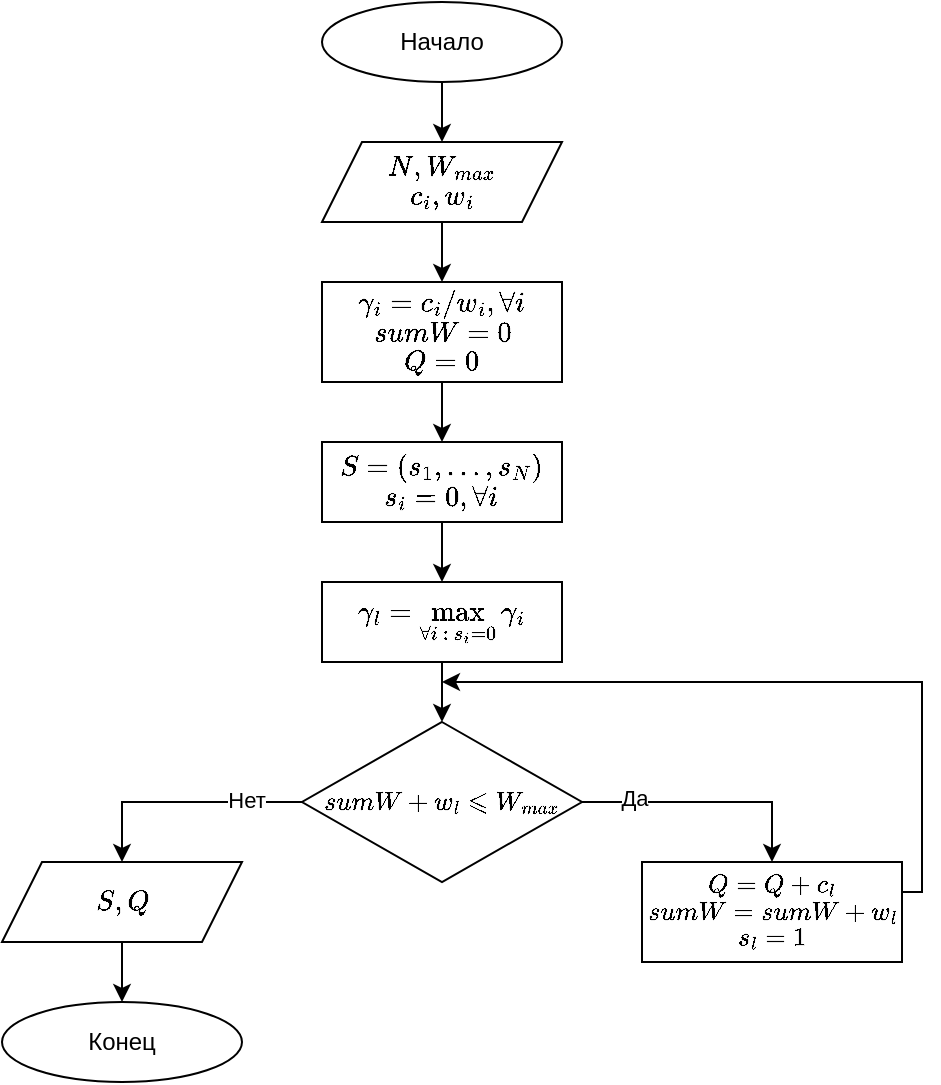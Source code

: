 <mxfile version="20.6.2" type="device"><diagram id="C5RBs43oDa-KdzZeNtuy" name="Page-1"><mxGraphModel dx="429" dy="873" grid="1" gridSize="10" guides="1" tooltips="1" connect="1" arrows="1" fold="1" page="1" pageScale="1" pageWidth="827" pageHeight="1169" math="1" shadow="0"><root><mxCell id="WIyWlLk6GJQsqaUBKTNV-0"/><mxCell id="WIyWlLk6GJQsqaUBKTNV-1" parent="WIyWlLk6GJQsqaUBKTNV-0"/><mxCell id="JA8SE-zH-Myi5H22iHN5-4" style="edgeStyle=orthogonalEdgeStyle;rounded=0;orthogonalLoop=1;jettySize=auto;html=1;entryX=0.5;entryY=0;entryDx=0;entryDy=0;" parent="WIyWlLk6GJQsqaUBKTNV-1" source="JA8SE-zH-Myi5H22iHN5-0" edge="1"><mxGeometry relative="1" as="geometry"><mxPoint x="260" y="110" as="targetPoint"/></mxGeometry></mxCell><mxCell id="JA8SE-zH-Myi5H22iHN5-0" value="Начало" style="ellipse;whiteSpace=wrap;html=1;" parent="WIyWlLk6GJQsqaUBKTNV-1" vertex="1"><mxGeometry x="200" y="40" width="120" height="40" as="geometry"/></mxCell><mxCell id="JA8SE-zH-Myi5H22iHN5-5" style="edgeStyle=orthogonalEdgeStyle;rounded=0;orthogonalLoop=1;jettySize=auto;html=1;entryX=0.5;entryY=0;entryDx=0;entryDy=0;" parent="WIyWlLk6GJQsqaUBKTNV-1" target="JA8SE-zH-Myi5H22iHN5-2" edge="1"><mxGeometry relative="1" as="geometry"><mxPoint x="260" y="150" as="sourcePoint"/></mxGeometry></mxCell><mxCell id="JA8SE-zH-Myi5H22iHN5-6" style="edgeStyle=orthogonalEdgeStyle;rounded=0;orthogonalLoop=1;jettySize=auto;html=1;entryX=0.5;entryY=0;entryDx=0;entryDy=0;" parent="WIyWlLk6GJQsqaUBKTNV-1" source="JA8SE-zH-Myi5H22iHN5-2" target="JA8SE-zH-Myi5H22iHN5-3" edge="1"><mxGeometry relative="1" as="geometry"/></mxCell><mxCell id="JA8SE-zH-Myi5H22iHN5-2" value="\( \gamma_i = c_i / w_i, \forall i \)&lt;br&gt;\( sumW = 0 \)&lt;br&gt;\( Q = 0 \)" style="rounded=0;whiteSpace=wrap;html=1;" parent="WIyWlLk6GJQsqaUBKTNV-1" vertex="1"><mxGeometry x="200" y="180" width="120" height="50" as="geometry"/></mxCell><mxCell id="JA8SE-zH-Myi5H22iHN5-8" style="edgeStyle=orthogonalEdgeStyle;rounded=0;orthogonalLoop=1;jettySize=auto;html=1;entryX=0.5;entryY=0;entryDx=0;entryDy=0;" parent="WIyWlLk6GJQsqaUBKTNV-1" source="JA8SE-zH-Myi5H22iHN5-3" target="JA8SE-zH-Myi5H22iHN5-7" edge="1"><mxGeometry relative="1" as="geometry"/></mxCell><mxCell id="JA8SE-zH-Myi5H22iHN5-3" value="\(S = (s_1, \ldots, s_N) \)&lt;br&gt;\( s_i = 0, \forall i \)" style="rounded=0;whiteSpace=wrap;html=1;" parent="WIyWlLk6GJQsqaUBKTNV-1" vertex="1"><mxGeometry x="200" y="260" width="120" height="40" as="geometry"/></mxCell><mxCell id="JA8SE-zH-Myi5H22iHN5-10" style="edgeStyle=orthogonalEdgeStyle;rounded=0;orthogonalLoop=1;jettySize=auto;html=1;entryX=0.5;entryY=0;entryDx=0;entryDy=0;fontSize=11;" parent="WIyWlLk6GJQsqaUBKTNV-1" source="JA8SE-zH-Myi5H22iHN5-7" target="JA8SE-zH-Myi5H22iHN5-9" edge="1"><mxGeometry relative="1" as="geometry"/></mxCell><mxCell id="JA8SE-zH-Myi5H22iHN5-7" value="$$ \gamma_l = \max_{\forall i ~:~ s_i = 0} \gamma_i $$" style="rounded=0;whiteSpace=wrap;html=1;" parent="WIyWlLk6GJQsqaUBKTNV-1" vertex="1"><mxGeometry x="200" y="330" width="120" height="40" as="geometry"/></mxCell><mxCell id="JA8SE-zH-Myi5H22iHN5-12" value="" style="edgeStyle=orthogonalEdgeStyle;rounded=0;orthogonalLoop=1;jettySize=auto;html=1;fontSize=11;entryX=0.5;entryY=0;entryDx=0;entryDy=0;" parent="WIyWlLk6GJQsqaUBKTNV-1" source="JA8SE-zH-Myi5H22iHN5-9" target="JA8SE-zH-Myi5H22iHN5-11" edge="1"><mxGeometry relative="1" as="geometry"/></mxCell><mxCell id="NTG9b4YNwwAJBTQuud3--0" value="Да" style="edgeLabel;html=1;align=center;verticalAlign=middle;resizable=0;points=[];" parent="JA8SE-zH-Myi5H22iHN5-12" vertex="1" connectable="0"><mxGeometry x="-0.589" y="2" relative="1" as="geometry"><mxPoint as="offset"/></mxGeometry></mxCell><mxCell id="RUgPRPPWSQiQ4KIHXmti-1" style="edgeStyle=orthogonalEdgeStyle;rounded=0;orthogonalLoop=1;jettySize=auto;html=1;entryX=0.5;entryY=0;entryDx=0;entryDy=0;exitX=0;exitY=0.5;exitDx=0;exitDy=0;exitPerimeter=0;" parent="WIyWlLk6GJQsqaUBKTNV-1" source="JA8SE-zH-Myi5H22iHN5-9" target="RUgPRPPWSQiQ4KIHXmti-2" edge="1"><mxGeometry relative="1" as="geometry"><mxPoint x="160" y="480" as="targetPoint"/></mxGeometry></mxCell><mxCell id="NTG9b4YNwwAJBTQuud3--1" value="Нет" style="edgeLabel;html=1;align=center;verticalAlign=middle;resizable=0;points=[];" parent="RUgPRPPWSQiQ4KIHXmti-1" vertex="1" connectable="0"><mxGeometry x="-0.532" y="-1" relative="1" as="geometry"><mxPoint as="offset"/></mxGeometry></mxCell><mxCell id="JA8SE-zH-Myi5H22iHN5-9" value="\( sumW + w_l \leqslant W_{max} \)" style="rhombus;whiteSpace=wrap;html=1;fontSize=11;" parent="WIyWlLk6GJQsqaUBKTNV-1" vertex="1"><mxGeometry x="190" y="400" width="140" height="80" as="geometry"/></mxCell><mxCell id="RUgPRPPWSQiQ4KIHXmti-0" style="edgeStyle=orthogonalEdgeStyle;rounded=0;orthogonalLoop=1;jettySize=auto;html=1;exitX=1;exitY=0.5;exitDx=0;exitDy=0;" parent="WIyWlLk6GJQsqaUBKTNV-1" source="JA8SE-zH-Myi5H22iHN5-11" edge="1"><mxGeometry relative="1" as="geometry"><mxPoint x="260" y="380" as="targetPoint"/><Array as="points"><mxPoint x="500" y="485"/><mxPoint x="500" y="380"/><mxPoint x="260" y="380"/></Array></mxGeometry></mxCell><mxCell id="JA8SE-zH-Myi5H22iHN5-11" value="\( Q = Q + c_l \)&lt;br&gt;\( sumW = sumW + w_l \)&lt;br&gt;\( s_l = 1 \)" style="whiteSpace=wrap;html=1;fontSize=11;" parent="WIyWlLk6GJQsqaUBKTNV-1" vertex="1"><mxGeometry x="360" y="470" width="130" height="50" as="geometry"/></mxCell><mxCell id="RUgPRPPWSQiQ4KIHXmti-7" value="" style="edgeStyle=orthogonalEdgeStyle;rounded=0;orthogonalLoop=1;jettySize=auto;html=1;" parent="WIyWlLk6GJQsqaUBKTNV-1" source="RUgPRPPWSQiQ4KIHXmti-2" target="RUgPRPPWSQiQ4KIHXmti-6" edge="1"><mxGeometry relative="1" as="geometry"/></mxCell><mxCell id="RUgPRPPWSQiQ4KIHXmti-2" value="\( S, Q \)" style="shape=parallelogram;perimeter=parallelogramPerimeter;whiteSpace=wrap;html=1;fixedSize=1;" parent="WIyWlLk6GJQsqaUBKTNV-1" vertex="1"><mxGeometry x="40" y="470" width="120" height="40" as="geometry"/></mxCell><mxCell id="RUgPRPPWSQiQ4KIHXmti-3" value="\( N, W_{max} \)&lt;br&gt;\( c_i, w_i \)" style="shape=parallelogram;perimeter=parallelogramPerimeter;whiteSpace=wrap;html=1;fixedSize=1;" parent="WIyWlLk6GJQsqaUBKTNV-1" vertex="1"><mxGeometry x="200" y="110" width="120" height="40" as="geometry"/></mxCell><mxCell id="RUgPRPPWSQiQ4KIHXmti-6" value="Конец" style="ellipse;whiteSpace=wrap;html=1;" parent="WIyWlLk6GJQsqaUBKTNV-1" vertex="1"><mxGeometry x="40" y="540" width="120" height="40" as="geometry"/></mxCell></root></mxGraphModel></diagram></mxfile>